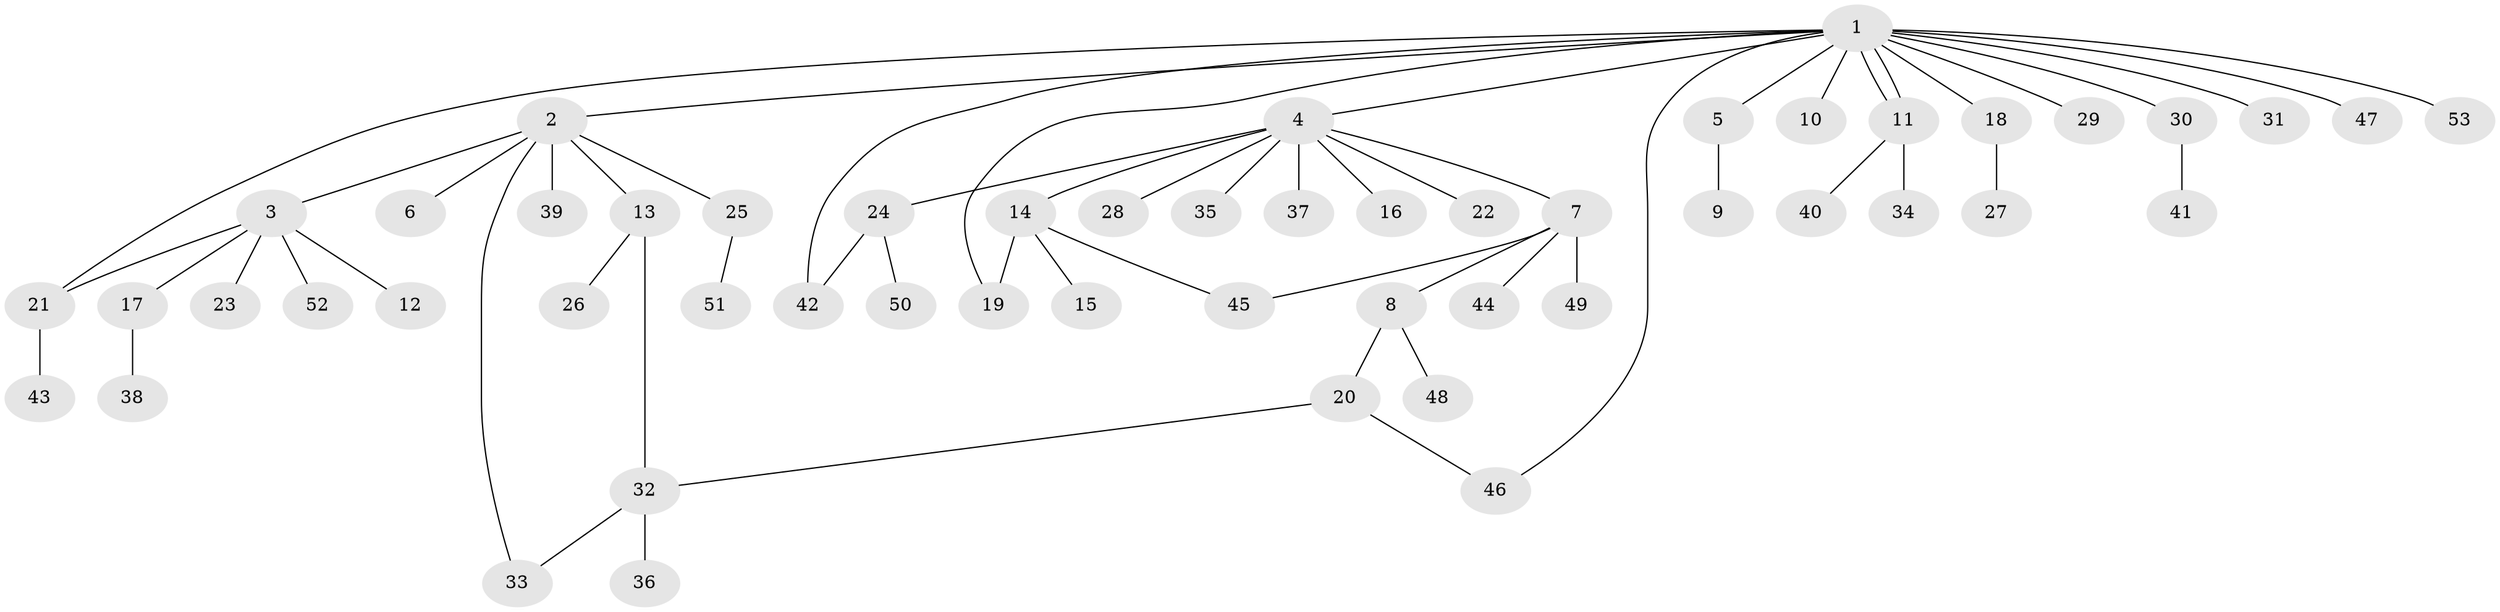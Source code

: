 // coarse degree distribution, {19: 0.02702702702702703, 5: 0.02702702702702703, 10: 0.02702702702702703, 2: 0.10810810810810811, 1: 0.6486486486486487, 4: 0.05405405405405406, 3: 0.10810810810810811}
// Generated by graph-tools (version 1.1) at 2025/18/03/04/25 18:18:13]
// undirected, 53 vertices, 60 edges
graph export_dot {
graph [start="1"]
  node [color=gray90,style=filled];
  1;
  2;
  3;
  4;
  5;
  6;
  7;
  8;
  9;
  10;
  11;
  12;
  13;
  14;
  15;
  16;
  17;
  18;
  19;
  20;
  21;
  22;
  23;
  24;
  25;
  26;
  27;
  28;
  29;
  30;
  31;
  32;
  33;
  34;
  35;
  36;
  37;
  38;
  39;
  40;
  41;
  42;
  43;
  44;
  45;
  46;
  47;
  48;
  49;
  50;
  51;
  52;
  53;
  1 -- 2;
  1 -- 4;
  1 -- 5;
  1 -- 10;
  1 -- 11;
  1 -- 11;
  1 -- 18;
  1 -- 19;
  1 -- 21;
  1 -- 29;
  1 -- 30;
  1 -- 31;
  1 -- 42;
  1 -- 46;
  1 -- 47;
  1 -- 53;
  2 -- 3;
  2 -- 6;
  2 -- 13;
  2 -- 25;
  2 -- 33;
  2 -- 39;
  3 -- 12;
  3 -- 17;
  3 -- 21;
  3 -- 23;
  3 -- 52;
  4 -- 7;
  4 -- 14;
  4 -- 16;
  4 -- 22;
  4 -- 24;
  4 -- 28;
  4 -- 35;
  4 -- 37;
  5 -- 9;
  7 -- 8;
  7 -- 44;
  7 -- 45;
  7 -- 49;
  8 -- 20;
  8 -- 48;
  11 -- 34;
  11 -- 40;
  13 -- 26;
  13 -- 32;
  14 -- 15;
  14 -- 19;
  14 -- 45;
  17 -- 38;
  18 -- 27;
  20 -- 32;
  20 -- 46;
  21 -- 43;
  24 -- 42;
  24 -- 50;
  25 -- 51;
  30 -- 41;
  32 -- 33;
  32 -- 36;
}
